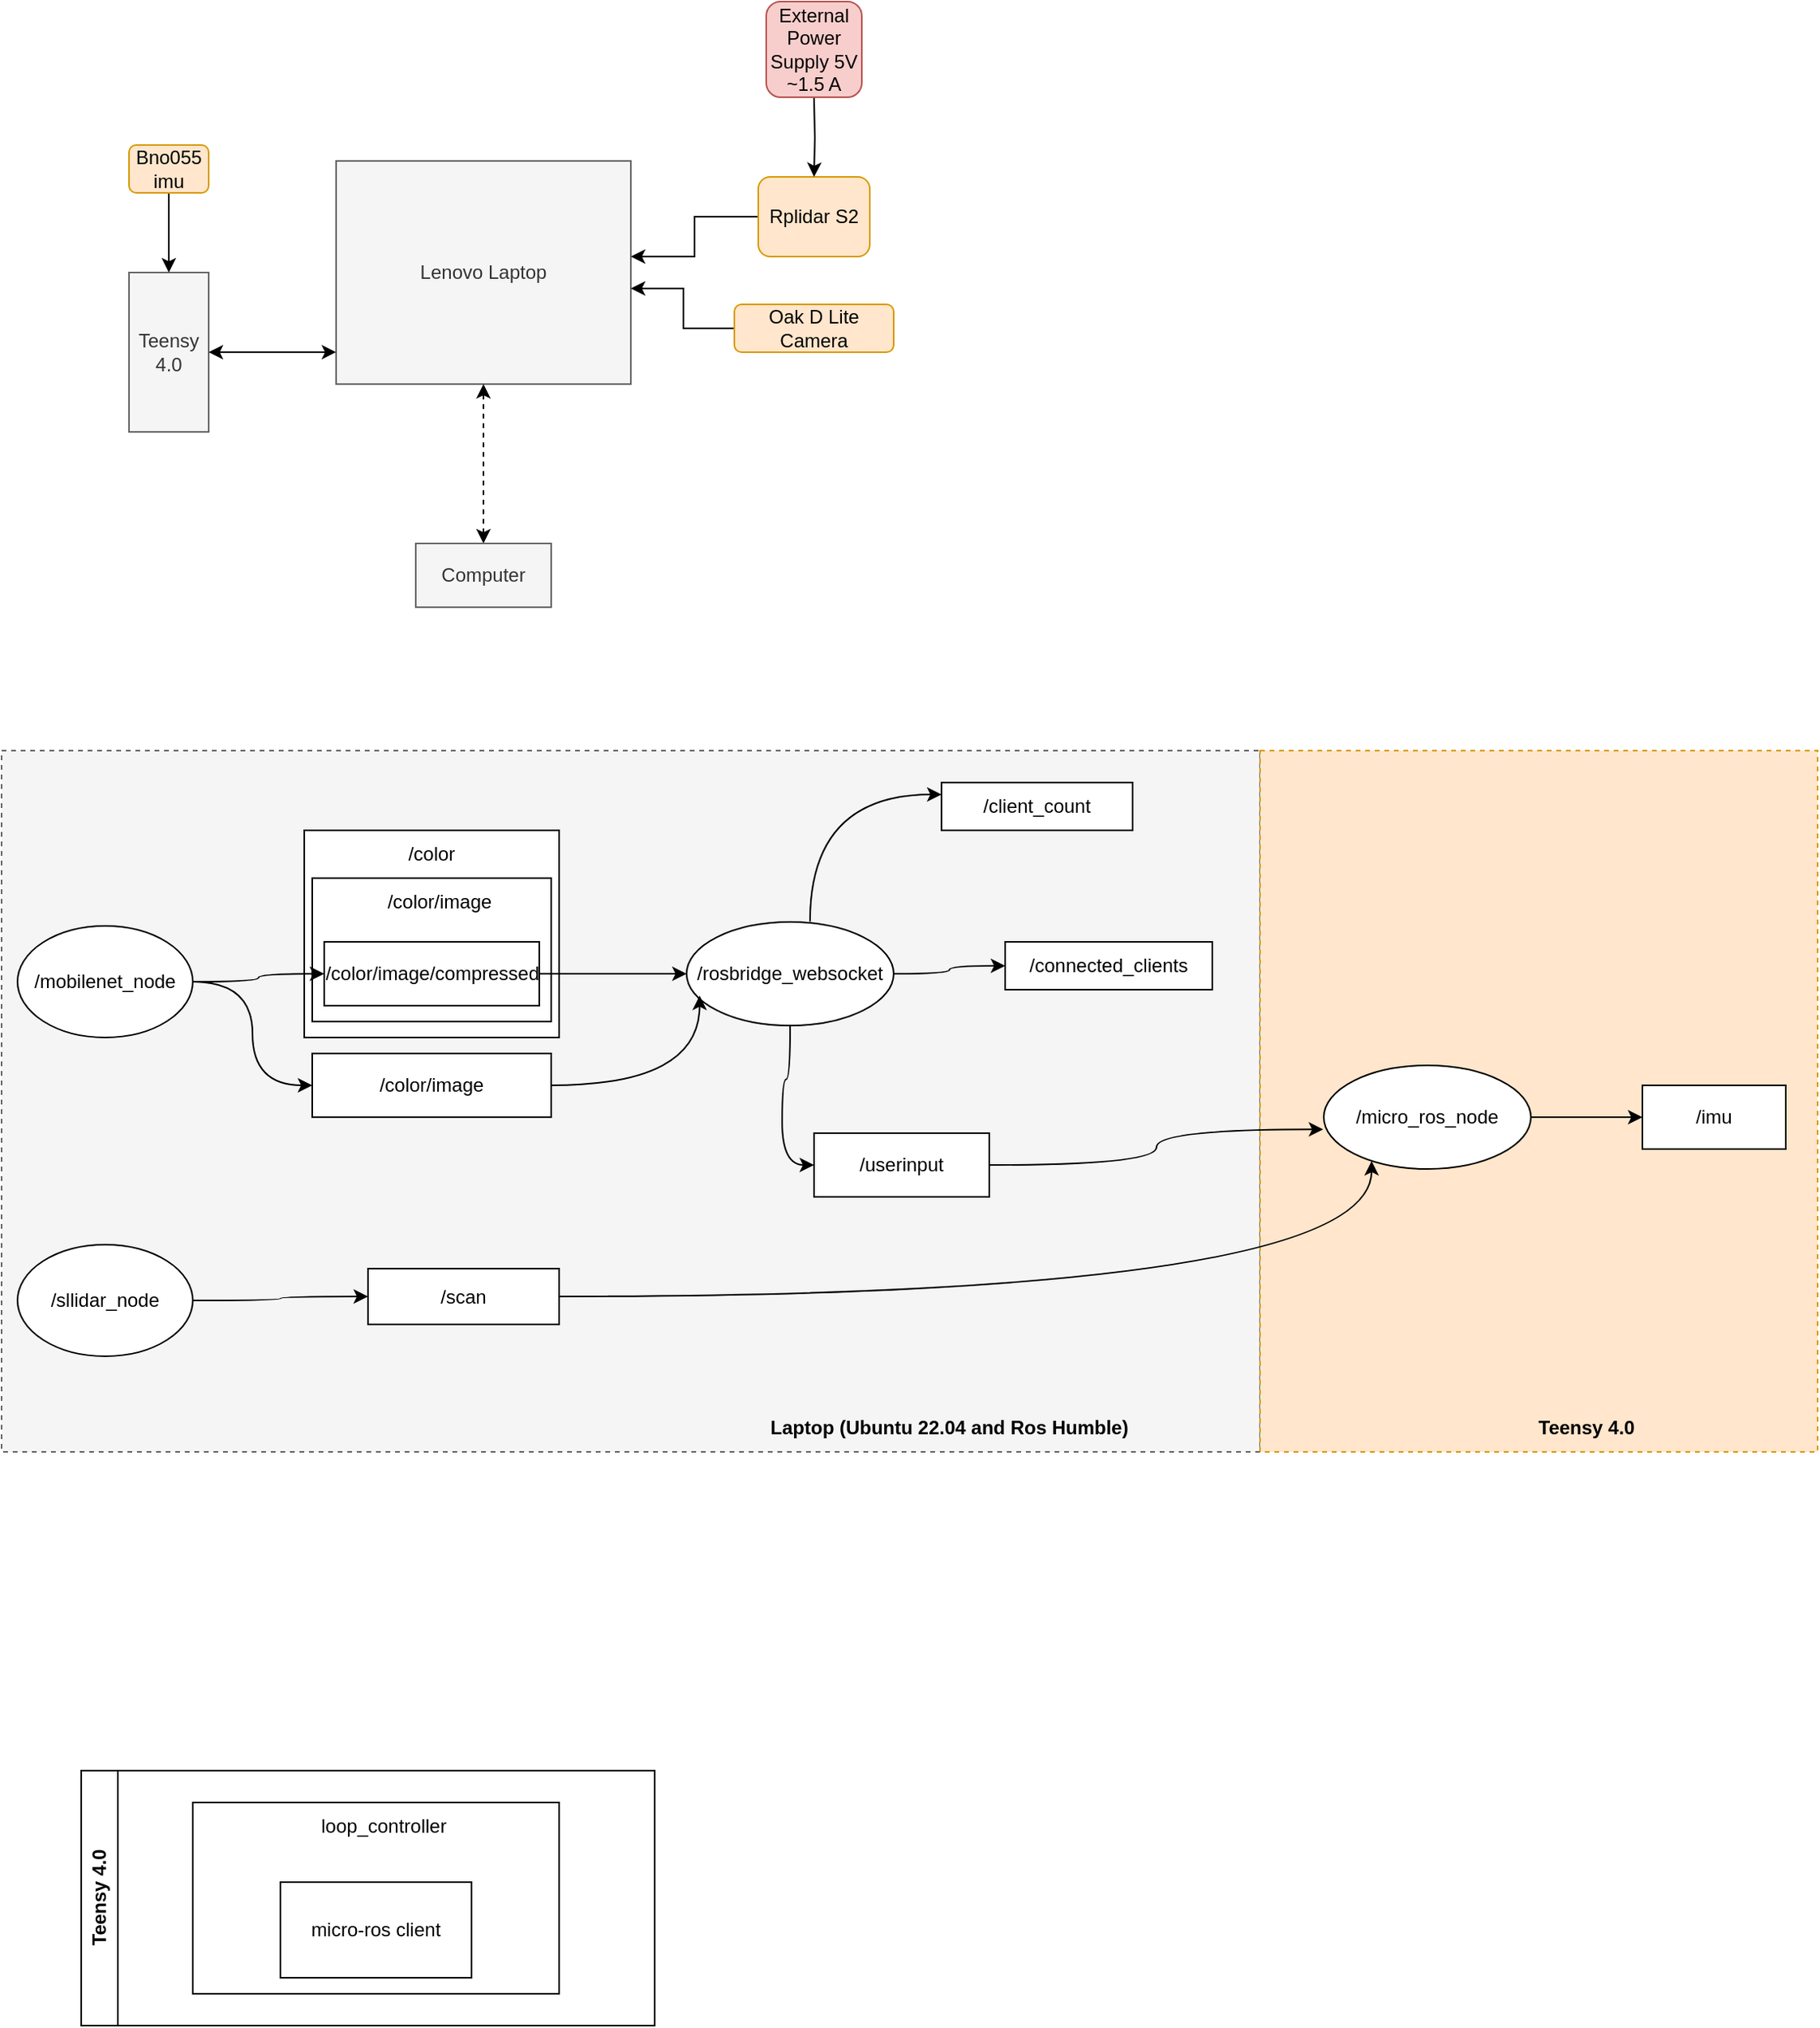 <mxfile version="23.1.5" type="github">
  <diagram name="Page-1" id="ibsbEGz1iDkAmBgq8Vs7">
    <mxGraphModel dx="1299" dy="730" grid="1" gridSize="10" guides="1" tooltips="1" connect="1" arrows="1" fold="1" page="1" pageScale="1" pageWidth="850" pageHeight="1100" math="0" shadow="0">
      <root>
        <mxCell id="0" />
        <mxCell id="1" parent="0" />
        <mxCell id="QXe2mMSbQ6otZdOFWkOk-54" value="" style="rounded=0;whiteSpace=wrap;html=1;dashed=1;fillColor=#f5f5f5;strokeColor=#666666;fontColor=#333333;" vertex="1" parent="1">
          <mxGeometry x="140" y="600" width="790" height="440" as="geometry" />
        </mxCell>
        <mxCell id="QXe2mMSbQ6otZdOFWkOk-53" value="" style="rounded=0;whiteSpace=wrap;html=1;dashed=1;fillColor=#ffe6cc;strokeColor=#d79b00;" vertex="1" parent="1">
          <mxGeometry x="930" y="600" width="350" height="440" as="geometry" />
        </mxCell>
        <mxCell id="QXe2mMSbQ6otZdOFWkOk-1" value="Lenovo Laptop " style="rounded=0;whiteSpace=wrap;html=1;fillColor=#f5f5f5;fontColor=#333333;strokeColor=#666666;" vertex="1" parent="1">
          <mxGeometry x="350" y="230" width="185" height="140" as="geometry" />
        </mxCell>
        <mxCell id="QXe2mMSbQ6otZdOFWkOk-2" value="Teensy 4.0" style="rounded=0;whiteSpace=wrap;html=1;fillColor=#f5f5f5;fontColor=#333333;strokeColor=#666666;" vertex="1" parent="1">
          <mxGeometry x="220" y="300" width="50" height="100" as="geometry" />
        </mxCell>
        <mxCell id="QXe2mMSbQ6otZdOFWkOk-15" style="edgeStyle=orthogonalEdgeStyle;rounded=0;orthogonalLoop=1;jettySize=auto;html=1;entryX=0.5;entryY=0;entryDx=0;entryDy=0;" edge="1" parent="1" source="QXe2mMSbQ6otZdOFWkOk-9" target="QXe2mMSbQ6otZdOFWkOk-2">
          <mxGeometry relative="1" as="geometry" />
        </mxCell>
        <mxCell id="QXe2mMSbQ6otZdOFWkOk-9" value="Bno055 imu" style="rounded=1;whiteSpace=wrap;html=1;fillColor=#ffe6cc;strokeColor=#d79b00;" vertex="1" parent="1">
          <mxGeometry x="220" y="220" width="50" height="30" as="geometry" />
        </mxCell>
        <mxCell id="QXe2mMSbQ6otZdOFWkOk-17" value="" style="edgeStyle=orthogonalEdgeStyle;rounded=0;orthogonalLoop=1;jettySize=auto;html=1;" edge="1" parent="1" source="QXe2mMSbQ6otZdOFWkOk-10" target="QXe2mMSbQ6otZdOFWkOk-1">
          <mxGeometry relative="1" as="geometry">
            <Array as="points">
              <mxPoint x="575" y="265" />
              <mxPoint x="575" y="290" />
            </Array>
          </mxGeometry>
        </mxCell>
        <mxCell id="QXe2mMSbQ6otZdOFWkOk-10" value="Rplidar S2" style="rounded=1;whiteSpace=wrap;html=1;fillColor=#ffe6cc;strokeColor=#d79b00;" vertex="1" parent="1">
          <mxGeometry x="615" y="240" width="70" height="50" as="geometry" />
        </mxCell>
        <mxCell id="QXe2mMSbQ6otZdOFWkOk-16" value="" style="edgeStyle=orthogonalEdgeStyle;rounded=0;orthogonalLoop=1;jettySize=auto;html=1;" edge="1" parent="1" source="QXe2mMSbQ6otZdOFWkOk-11" target="QXe2mMSbQ6otZdOFWkOk-1">
          <mxGeometry relative="1" as="geometry">
            <Array as="points">
              <mxPoint x="568" y="335" />
              <mxPoint x="568" y="310" />
            </Array>
          </mxGeometry>
        </mxCell>
        <mxCell id="QXe2mMSbQ6otZdOFWkOk-11" value="Oak D Lite Camera" style="rounded=1;whiteSpace=wrap;html=1;fillColor=#ffe6cc;strokeColor=#d79b00;" vertex="1" parent="1">
          <mxGeometry x="600" y="320" width="100" height="30" as="geometry" />
        </mxCell>
        <mxCell id="QXe2mMSbQ6otZdOFWkOk-13" style="edgeStyle=orthogonalEdgeStyle;rounded=0;orthogonalLoop=1;jettySize=auto;html=1;entryX=0;entryY=0.857;entryDx=0;entryDy=0;entryPerimeter=0;startArrow=classic;startFill=1;" edge="1" parent="1" source="QXe2mMSbQ6otZdOFWkOk-2" target="QXe2mMSbQ6otZdOFWkOk-1">
          <mxGeometry relative="1" as="geometry" />
        </mxCell>
        <mxCell id="QXe2mMSbQ6otZdOFWkOk-20" value="" style="edgeStyle=orthogonalEdgeStyle;rounded=0;orthogonalLoop=1;jettySize=auto;html=1;" edge="1" parent="1" target="QXe2mMSbQ6otZdOFWkOk-10">
          <mxGeometry relative="1" as="geometry">
            <mxPoint x="650" y="190" as="sourcePoint" />
          </mxGeometry>
        </mxCell>
        <mxCell id="QXe2mMSbQ6otZdOFWkOk-21" value="External Power Supply 5V ~1.5 A" style="rounded=1;whiteSpace=wrap;html=1;fillColor=#f8cecc;strokeColor=#b85450;" vertex="1" parent="1">
          <mxGeometry x="620" y="130" width="60" height="60" as="geometry" />
        </mxCell>
        <mxCell id="QXe2mMSbQ6otZdOFWkOk-24" style="edgeStyle=orthogonalEdgeStyle;rounded=0;orthogonalLoop=1;jettySize=auto;html=1;entryX=0.5;entryY=1;entryDx=0;entryDy=0;startArrow=classic;startFill=1;dashed=1;" edge="1" parent="1" source="QXe2mMSbQ6otZdOFWkOk-22" target="QXe2mMSbQ6otZdOFWkOk-1">
          <mxGeometry relative="1" as="geometry" />
        </mxCell>
        <mxCell id="QXe2mMSbQ6otZdOFWkOk-22" value="Computer " style="rounded=0;whiteSpace=wrap;html=1;fillColor=#f5f5f5;fontColor=#333333;strokeColor=#666666;" vertex="1" parent="1">
          <mxGeometry x="400" y="470" width="85" height="40" as="geometry" />
        </mxCell>
        <mxCell id="QXe2mMSbQ6otZdOFWkOk-25" value="" style="rounded=0;whiteSpace=wrap;html=1;" vertex="1" parent="1">
          <mxGeometry x="330" y="650" width="160" height="130" as="geometry" />
        </mxCell>
        <mxCell id="QXe2mMSbQ6otZdOFWkOk-26" value="" style="rounded=0;whiteSpace=wrap;html=1;" vertex="1" parent="1">
          <mxGeometry x="335" y="680" width="150" height="90" as="geometry" />
        </mxCell>
        <mxCell id="QXe2mMSbQ6otZdOFWkOk-44" style="edgeStyle=orthogonalEdgeStyle;rounded=0;orthogonalLoop=1;jettySize=auto;html=1;entryX=0;entryY=0.5;entryDx=0;entryDy=0;" edge="1" parent="1" source="QXe2mMSbQ6otZdOFWkOk-27" target="QXe2mMSbQ6otZdOFWkOk-33">
          <mxGeometry relative="1" as="geometry" />
        </mxCell>
        <mxCell id="QXe2mMSbQ6otZdOFWkOk-27" value="/color/image/compressed" style="rounded=0;whiteSpace=wrap;html=1;" vertex="1" parent="1">
          <mxGeometry x="342.5" y="720" width="135" height="40" as="geometry" />
        </mxCell>
        <mxCell id="QXe2mMSbQ6otZdOFWkOk-42" style="edgeStyle=orthogonalEdgeStyle;rounded=0;orthogonalLoop=1;jettySize=auto;html=1;entryX=0;entryY=0.5;entryDx=0;entryDy=0;curved=1;" edge="1" parent="1" source="QXe2mMSbQ6otZdOFWkOk-28" target="QXe2mMSbQ6otZdOFWkOk-27">
          <mxGeometry relative="1" as="geometry" />
        </mxCell>
        <mxCell id="QXe2mMSbQ6otZdOFWkOk-43" style="edgeStyle=orthogonalEdgeStyle;rounded=0;orthogonalLoop=1;jettySize=auto;html=1;entryX=0;entryY=0.5;entryDx=0;entryDy=0;curved=1;" edge="1" parent="1" source="QXe2mMSbQ6otZdOFWkOk-28" target="QXe2mMSbQ6otZdOFWkOk-30">
          <mxGeometry relative="1" as="geometry" />
        </mxCell>
        <mxCell id="QXe2mMSbQ6otZdOFWkOk-28" value="/mobilenet_node" style="ellipse;whiteSpace=wrap;html=1;" vertex="1" parent="1">
          <mxGeometry x="150" y="710" width="110" height="70" as="geometry" />
        </mxCell>
        <mxCell id="QXe2mMSbQ6otZdOFWkOk-30" value="/color/image" style="rounded=0;whiteSpace=wrap;html=1;" vertex="1" parent="1">
          <mxGeometry x="335" y="790" width="150" height="40" as="geometry" />
        </mxCell>
        <mxCell id="QXe2mMSbQ6otZdOFWkOk-31" value="/color" style="text;html=1;align=center;verticalAlign=middle;whiteSpace=wrap;rounded=0;" vertex="1" parent="1">
          <mxGeometry x="380" y="650" width="60" height="30" as="geometry" />
        </mxCell>
        <mxCell id="QXe2mMSbQ6otZdOFWkOk-32" value="/color/image" style="text;html=1;align=center;verticalAlign=middle;whiteSpace=wrap;rounded=0;" vertex="1" parent="1">
          <mxGeometry x="380" y="680" width="70" height="30" as="geometry" />
        </mxCell>
        <mxCell id="QXe2mMSbQ6otZdOFWkOk-49" style="edgeStyle=orthogonalEdgeStyle;rounded=0;orthogonalLoop=1;jettySize=auto;html=1;entryX=0;entryY=0.5;entryDx=0;entryDy=0;curved=1;" edge="1" parent="1" source="QXe2mMSbQ6otZdOFWkOk-33" target="QXe2mMSbQ6otZdOFWkOk-36">
          <mxGeometry relative="1" as="geometry" />
        </mxCell>
        <mxCell id="QXe2mMSbQ6otZdOFWkOk-50" style="edgeStyle=orthogonalEdgeStyle;rounded=0;orthogonalLoop=1;jettySize=auto;html=1;curved=1;" edge="1" parent="1" source="QXe2mMSbQ6otZdOFWkOk-33" target="QXe2mMSbQ6otZdOFWkOk-37">
          <mxGeometry relative="1" as="geometry" />
        </mxCell>
        <mxCell id="QXe2mMSbQ6otZdOFWkOk-51" style="edgeStyle=orthogonalEdgeStyle;rounded=0;orthogonalLoop=1;jettySize=auto;html=1;entryX=0;entryY=0.25;entryDx=0;entryDy=0;curved=1;exitX=0.596;exitY=-0.003;exitDx=0;exitDy=0;exitPerimeter=0;" edge="1" parent="1" source="QXe2mMSbQ6otZdOFWkOk-33" target="QXe2mMSbQ6otZdOFWkOk-38">
          <mxGeometry relative="1" as="geometry" />
        </mxCell>
        <mxCell id="QXe2mMSbQ6otZdOFWkOk-33" value="/rosbridge_websocket" style="ellipse;whiteSpace=wrap;html=1;" vertex="1" parent="1">
          <mxGeometry x="570" y="707.5" width="130" height="65" as="geometry" />
        </mxCell>
        <mxCell id="QXe2mMSbQ6otZdOFWkOk-46" style="edgeStyle=orthogonalEdgeStyle;rounded=0;orthogonalLoop=1;jettySize=auto;html=1;curved=1;" edge="1" parent="1" source="QXe2mMSbQ6otZdOFWkOk-34" target="QXe2mMSbQ6otZdOFWkOk-35">
          <mxGeometry relative="1" as="geometry" />
        </mxCell>
        <mxCell id="QXe2mMSbQ6otZdOFWkOk-34" value="/sllidar_node" style="ellipse;whiteSpace=wrap;html=1;" vertex="1" parent="1">
          <mxGeometry x="150" y="910" width="110" height="70" as="geometry" />
        </mxCell>
        <mxCell id="QXe2mMSbQ6otZdOFWkOk-35" value="/scan" style="rounded=0;whiteSpace=wrap;html=1;" vertex="1" parent="1">
          <mxGeometry x="370" y="925" width="120" height="35" as="geometry" />
        </mxCell>
        <mxCell id="QXe2mMSbQ6otZdOFWkOk-36" value="/userinput" style="rounded=0;whiteSpace=wrap;html=1;" vertex="1" parent="1">
          <mxGeometry x="650" y="840" width="110" height="40" as="geometry" />
        </mxCell>
        <mxCell id="QXe2mMSbQ6otZdOFWkOk-37" value="/connected_clients" style="rounded=0;whiteSpace=wrap;html=1;" vertex="1" parent="1">
          <mxGeometry x="770" y="720" width="130" height="30" as="geometry" />
        </mxCell>
        <mxCell id="QXe2mMSbQ6otZdOFWkOk-38" value="/client_count" style="rounded=0;whiteSpace=wrap;html=1;" vertex="1" parent="1">
          <mxGeometry x="730" y="620" width="120" height="30" as="geometry" />
        </mxCell>
        <mxCell id="QXe2mMSbQ6otZdOFWkOk-52" style="edgeStyle=entityRelationEdgeStyle;rounded=0;orthogonalLoop=1;jettySize=auto;html=1;entryX=0;entryY=0.5;entryDx=0;entryDy=0;" edge="1" parent="1" source="QXe2mMSbQ6otZdOFWkOk-39" target="QXe2mMSbQ6otZdOFWkOk-41">
          <mxGeometry relative="1" as="geometry" />
        </mxCell>
        <mxCell id="QXe2mMSbQ6otZdOFWkOk-39" value="/micro_ros_node" style="ellipse;whiteSpace=wrap;html=1;" vertex="1" parent="1">
          <mxGeometry x="970" y="797.5" width="130" height="65" as="geometry" />
        </mxCell>
        <mxCell id="QXe2mMSbQ6otZdOFWkOk-41" value="/imu" style="rounded=0;whiteSpace=wrap;html=1;" vertex="1" parent="1">
          <mxGeometry x="1170" y="810" width="90" height="40" as="geometry" />
        </mxCell>
        <mxCell id="QXe2mMSbQ6otZdOFWkOk-45" style="edgeStyle=orthogonalEdgeStyle;rounded=0;orthogonalLoop=1;jettySize=auto;html=1;entryX=0.063;entryY=0.711;entryDx=0;entryDy=0;entryPerimeter=0;curved=1;" edge="1" parent="1" source="QXe2mMSbQ6otZdOFWkOk-30" target="QXe2mMSbQ6otZdOFWkOk-33">
          <mxGeometry relative="1" as="geometry" />
        </mxCell>
        <mxCell id="QXe2mMSbQ6otZdOFWkOk-47" style="edgeStyle=orthogonalEdgeStyle;rounded=0;orthogonalLoop=1;jettySize=auto;html=1;entryX=0.231;entryY=0.923;entryDx=0;entryDy=0;entryPerimeter=0;curved=1;" edge="1" parent="1" source="QXe2mMSbQ6otZdOFWkOk-35" target="QXe2mMSbQ6otZdOFWkOk-39">
          <mxGeometry relative="1" as="geometry" />
        </mxCell>
        <mxCell id="QXe2mMSbQ6otZdOFWkOk-48" style="edgeStyle=orthogonalEdgeStyle;rounded=0;orthogonalLoop=1;jettySize=auto;html=1;entryX=-0.003;entryY=0.618;entryDx=0;entryDy=0;entryPerimeter=0;curved=1;" edge="1" parent="1" source="QXe2mMSbQ6otZdOFWkOk-36" target="QXe2mMSbQ6otZdOFWkOk-39">
          <mxGeometry relative="1" as="geometry" />
        </mxCell>
        <mxCell id="QXe2mMSbQ6otZdOFWkOk-55" value="&lt;b&gt;Laptop (Ubuntu 22.04 and Ros Humble)&lt;/b&gt;" style="text;html=1;align=center;verticalAlign=middle;whiteSpace=wrap;rounded=0;" vertex="1" parent="1">
          <mxGeometry x="620" y="1010" width="230" height="30" as="geometry" />
        </mxCell>
        <mxCell id="QXe2mMSbQ6otZdOFWkOk-56" value="&lt;b&gt;Teensy 4.0&lt;br&gt;&lt;/b&gt;" style="text;html=1;align=center;verticalAlign=middle;whiteSpace=wrap;rounded=0;" vertex="1" parent="1">
          <mxGeometry x="1020" y="1010" width="230" height="30" as="geometry" />
        </mxCell>
        <mxCell id="QXe2mMSbQ6otZdOFWkOk-57" value="Teensy 4.0" style="swimlane;horizontal=0;whiteSpace=wrap;html=1;" vertex="1" parent="1">
          <mxGeometry x="190" y="1240" width="360" height="160" as="geometry" />
        </mxCell>
        <mxCell id="QXe2mMSbQ6otZdOFWkOk-58" value="" style="rounded=0;whiteSpace=wrap;html=1;" vertex="1" parent="QXe2mMSbQ6otZdOFWkOk-57">
          <mxGeometry x="70" y="20" width="230" height="120" as="geometry" />
        </mxCell>
        <mxCell id="QXe2mMSbQ6otZdOFWkOk-59" value="micro-ros client" style="rounded=0;whiteSpace=wrap;html=1;" vertex="1" parent="QXe2mMSbQ6otZdOFWkOk-57">
          <mxGeometry x="125" y="70" width="120" height="60" as="geometry" />
        </mxCell>
        <mxCell id="QXe2mMSbQ6otZdOFWkOk-60" value="loop_controller" style="text;html=1;align=center;verticalAlign=middle;whiteSpace=wrap;rounded=0;" vertex="1" parent="QXe2mMSbQ6otZdOFWkOk-57">
          <mxGeometry x="120" y="20" width="140" height="30" as="geometry" />
        </mxCell>
      </root>
    </mxGraphModel>
  </diagram>
</mxfile>
